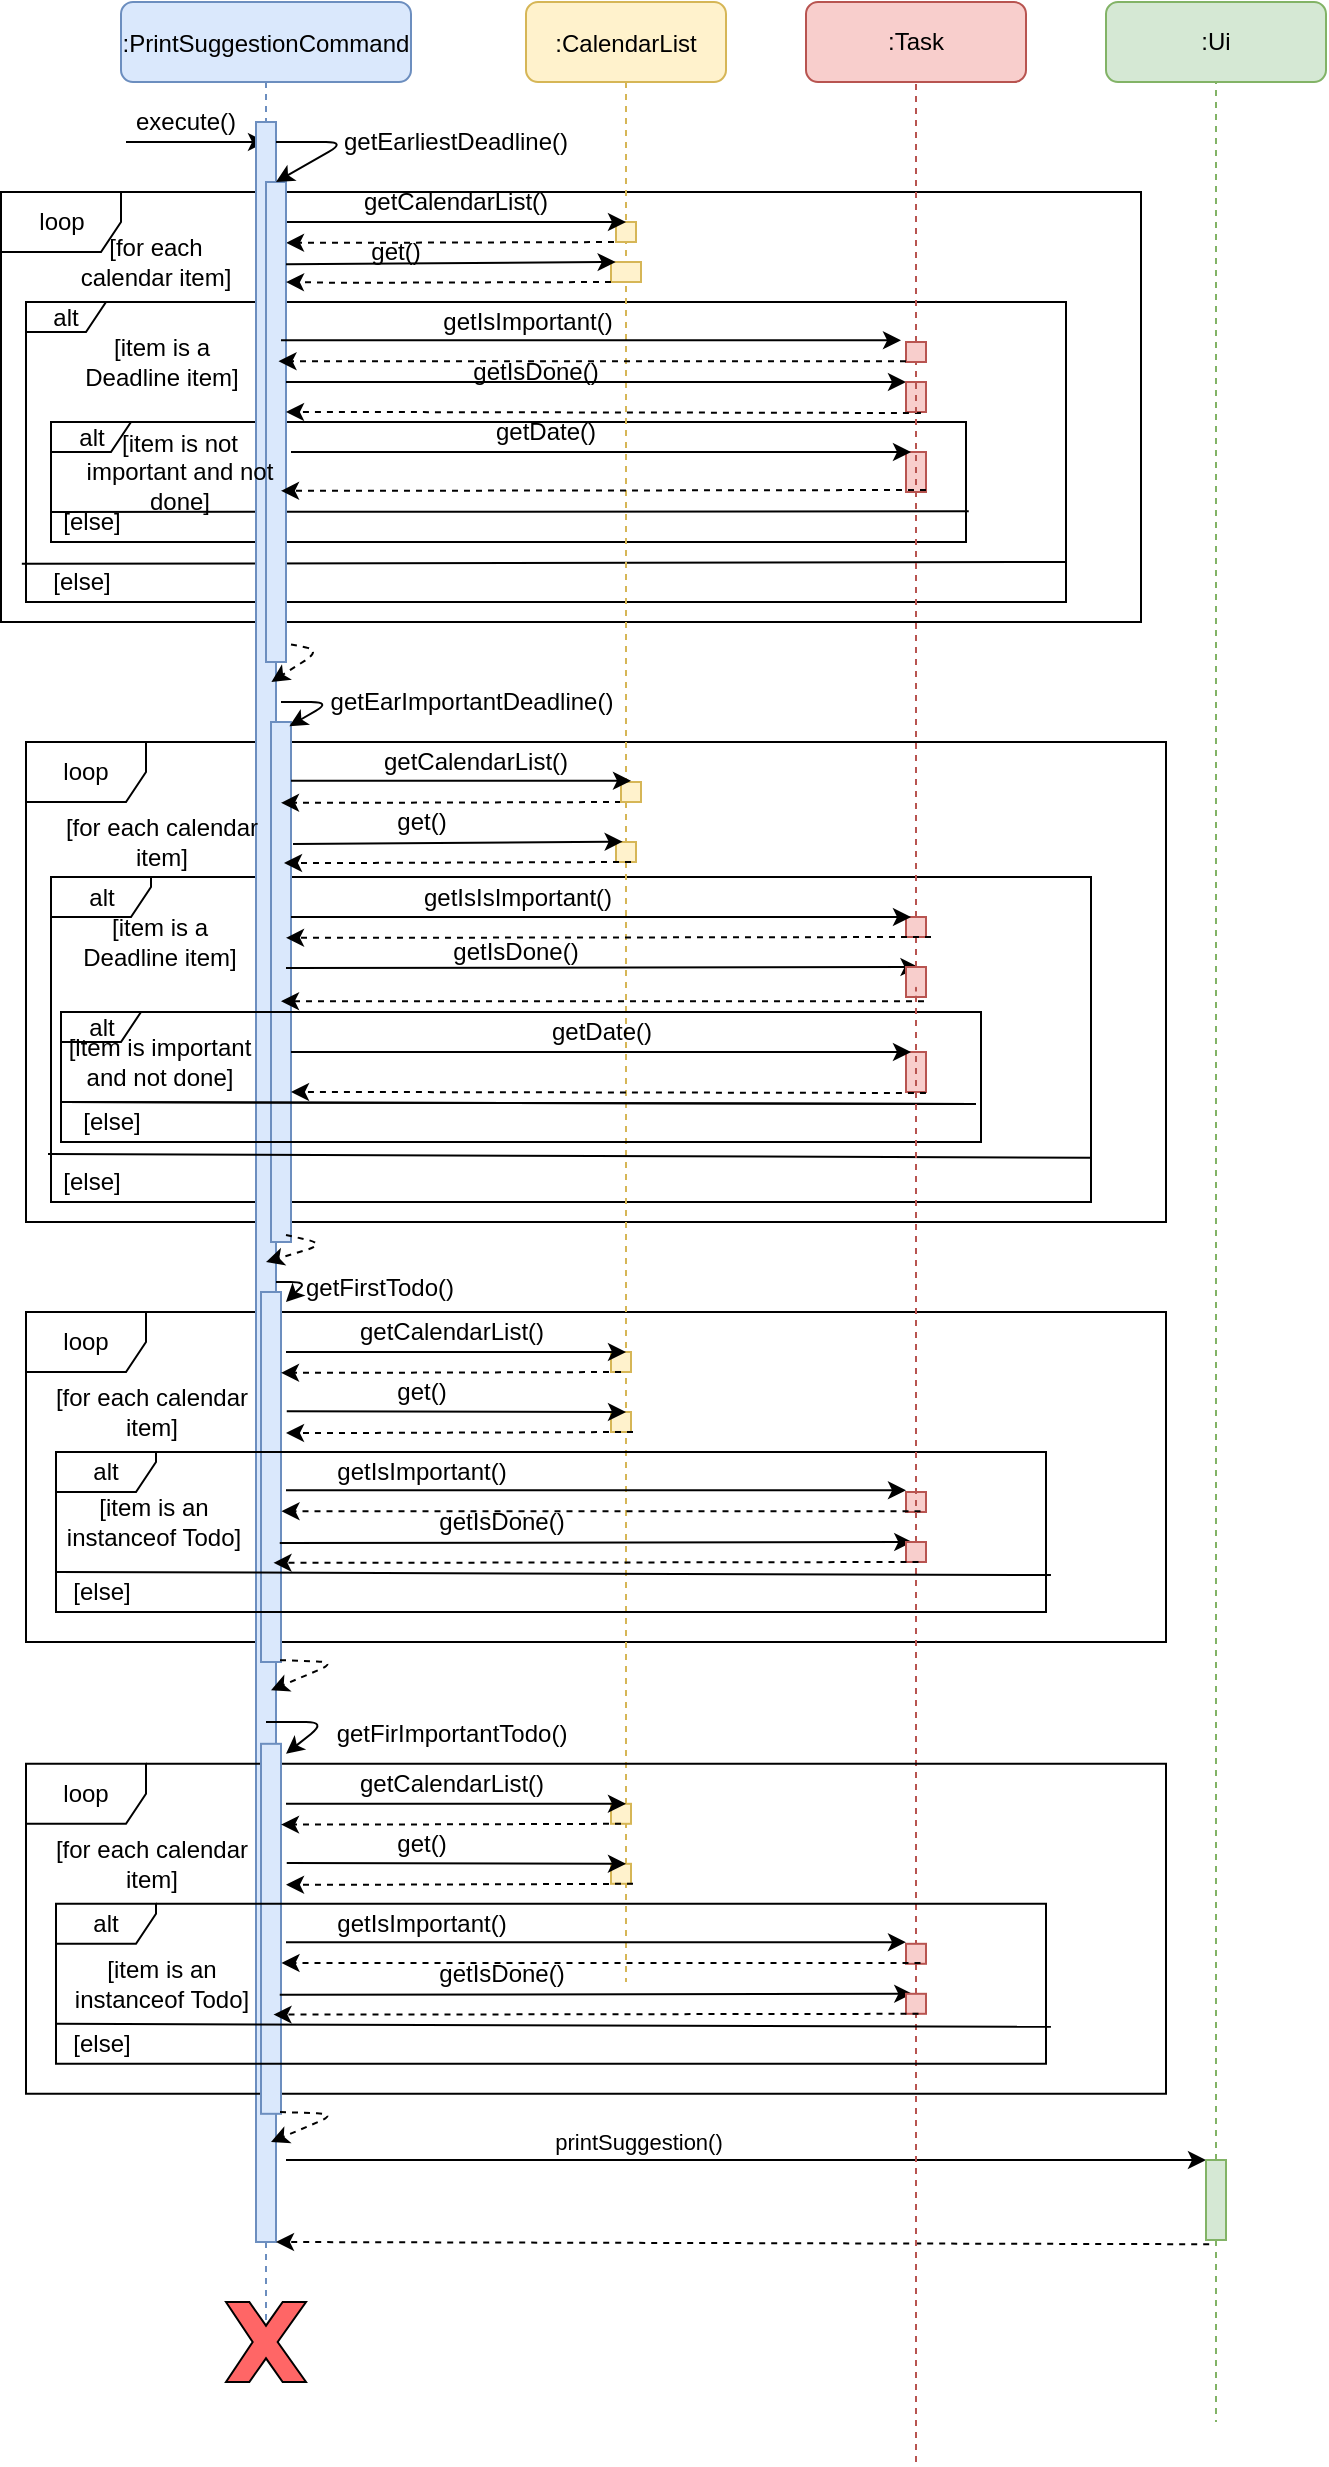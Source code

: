 <mxfile version="13.8.3" type="github"><diagram id="YpL5icsyqeV6UoQlQfkk" name="Page-3"><mxGraphModel dx="865" dy="416" grid="1" gridSize="10" guides="1" tooltips="1" connect="1" arrows="1" fold="1" page="1" pageScale="1" pageWidth="827" pageHeight="1169" math="0" shadow="0"><root><mxCell id="uJttzO-SIVA9puRNDjga-0"/><mxCell id="uJttzO-SIVA9puRNDjga-1" parent="uJttzO-SIVA9puRNDjga-0"/><mxCell id="uJttzO-SIVA9puRNDjga-2" value="loop" style="shape=umlFrame;whiteSpace=wrap;html=1;" parent="uJttzO-SIVA9puRNDjga-1" vertex="1"><mxGeometry x="7.5" y="185" width="570" height="215" as="geometry"/></mxCell><mxCell id="gJrvOO-0tyreNrkuYHYY-28" value="loop" style="shape=umlFrame;whiteSpace=wrap;html=1;" parent="uJttzO-SIVA9puRNDjga-1" vertex="1"><mxGeometry x="20" y="460" width="570" height="240" as="geometry"/></mxCell><mxCell id="eDiB_5HLHGH8T8h6z4Yd-12" value="" style="endArrow=none;html=1;exitX=0;exitY=0.74;exitDx=0;exitDy=0;exitPerimeter=0;entryX=1.004;entryY=0.727;entryDx=0;entryDy=0;entryPerimeter=0;" parent="uJttzO-SIVA9puRNDjga-1" edge="1"><mxGeometry width="50" height="50" relative="1" as="geometry"><mxPoint x="17.92" y="370.91" as="sourcePoint"/><mxPoint x="540.0" y="370.0" as="targetPoint"/><Array as="points"/></mxGeometry></mxCell><mxCell id="IwKMMbIwy268u6XX266i-28" value="" style="endArrow=none;html=1;entryX=1.003;entryY=0.744;entryDx=0;entryDy=0;entryPerimeter=0;" parent="uJttzO-SIVA9puRNDjga-1" target="IwKMMbIwy268u6XX266i-29" edge="1"><mxGeometry width="50" height="50" relative="1" as="geometry"><mxPoint x="33" y="345" as="sourcePoint"/><mxPoint x="392.5" y="347.5" as="targetPoint"/><Array as="points"/></mxGeometry></mxCell><mxCell id="eDiB_5HLHGH8T8h6z4Yd-3" value="alt" style="shape=umlFrame;whiteSpace=wrap;html=1;width=40;height=15;" parent="uJttzO-SIVA9puRNDjga-1" vertex="1"><mxGeometry x="20" y="240" width="520" height="150" as="geometry"/></mxCell><mxCell id="IwKMMbIwy268u6XX266i-29" value="alt" style="shape=umlFrame;whiteSpace=wrap;html=1;width=40;height=15;" parent="uJttzO-SIVA9puRNDjga-1" vertex="1"><mxGeometry x="32.5" y="300" width="457.5" height="60" as="geometry"/></mxCell><mxCell id="IwKMMbIwy268u6XX266i-0" value="loop" style="shape=umlFrame;whiteSpace=wrap;html=1;" parent="uJttzO-SIVA9puRNDjga-1" vertex="1"><mxGeometry x="20" y="745" width="570" height="165" as="geometry"/></mxCell><mxCell id="gJrvOO-0tyreNrkuYHYY-12" value="alt" style="shape=umlFrame;whiteSpace=wrap;html=1;width=50;height=20;" parent="uJttzO-SIVA9puRNDjga-1" vertex="1"><mxGeometry x="32.5" y="527.5" width="520" height="162.5" as="geometry"/></mxCell><mxCell id="uJttzO-SIVA9puRNDjga-24" value="" style="endArrow=classic;html=1;dashed=1;" parent="uJttzO-SIVA9puRNDjga-1" edge="1"><mxGeometry width="50" height="50" relative="1" as="geometry"><mxPoint x="320" y="210" as="sourcePoint"/><mxPoint x="150" y="210.41" as="targetPoint"/><Array as="points"><mxPoint x="185" y="210.41"/></Array></mxGeometry></mxCell><mxCell id="uJttzO-SIVA9puRNDjga-4" value=":PrintSuggestionCommand" style="shape=umlLifeline;perimeter=lifelinePerimeter;container=1;collapsible=0;recursiveResize=0;rounded=1;shadow=0;strokeWidth=1;fillColor=#dae8fc;strokeColor=#6c8ebf;size=40;" parent="uJttzO-SIVA9puRNDjga-1" vertex="1"><mxGeometry x="67.5" y="90" width="145" height="1160" as="geometry"/></mxCell><mxCell id="uJttzO-SIVA9puRNDjga-6" value=":CalendarList" style="shape=umlLifeline;perimeter=lifelinePerimeter;container=1;collapsible=0;recursiveResize=0;rounded=1;shadow=0;strokeWidth=1;fillColor=#fff2cc;strokeColor=#d6b656;size=40;glass=0;connectable=1;movableLabel=0;" parent="uJttzO-SIVA9puRNDjga-1" vertex="1"><mxGeometry x="270" y="90" width="100" height="990" as="geometry"/></mxCell><mxCell id="uJttzO-SIVA9puRNDjga-7" value="" style="points=[];perimeter=orthogonalPerimeter;rounded=0;shadow=0;strokeWidth=1;fillColor=#fff2cc;strokeColor=#d6b656;" parent="uJttzO-SIVA9puRNDjga-6" vertex="1"><mxGeometry x="45" y="110" width="10" height="10" as="geometry"/></mxCell><mxCell id="uJttzO-SIVA9puRNDjga-8" value="" style="points=[];perimeter=orthogonalPerimeter;rounded=0;shadow=0;strokeWidth=1;fillColor=#fff2cc;strokeColor=#d6b656;" parent="uJttzO-SIVA9puRNDjga-6" vertex="1"><mxGeometry x="42.5" y="130" width="15" height="10" as="geometry"/></mxCell><mxCell id="gJrvOO-0tyreNrkuYHYY-30" value="" style="points=[];perimeter=orthogonalPerimeter;rounded=0;shadow=0;strokeWidth=1;fillColor=#fff2cc;strokeColor=#d6b656;" parent="uJttzO-SIVA9puRNDjga-6" vertex="1"><mxGeometry x="45" y="420" width="10" height="10" as="geometry"/></mxCell><mxCell id="IwKMMbIwy268u6XX266i-2" value="" style="points=[];perimeter=orthogonalPerimeter;rounded=0;shadow=0;strokeWidth=1;fillColor=#fff2cc;strokeColor=#d6b656;" parent="uJttzO-SIVA9puRNDjga-6" vertex="1"><mxGeometry x="42.5" y="675" width="10" height="10" as="geometry"/></mxCell><mxCell id="U4ZhpGYUMexixENsKVCw-9" value="" style="points=[];perimeter=orthogonalPerimeter;rounded=0;shadow=0;strokeWidth=1;fillColor=#fff2cc;strokeColor=#d6b656;" vertex="1" parent="uJttzO-SIVA9puRNDjga-6"><mxGeometry x="42.5" y="705" width="10" height="10" as="geometry"/></mxCell><mxCell id="eDiB_5HLHGH8T8h6z4Yd-9" value="getIsDone()" style="text;html=1;strokeColor=none;fillColor=none;align=center;verticalAlign=middle;whiteSpace=wrap;rounded=0;shadow=0;glass=0;" parent="uJttzO-SIVA9puRNDjga-6" vertex="1"><mxGeometry x="-30" y="180" width="70" height="10" as="geometry"/></mxCell><mxCell id="gJrvOO-0tyreNrkuYHYY-19" value="getIsDone()" style="text;html=1;strokeColor=none;fillColor=none;align=center;verticalAlign=middle;whiteSpace=wrap;rounded=0;shadow=0;glass=0;" parent="uJttzO-SIVA9puRNDjga-6" vertex="1"><mxGeometry x="-50" y="470" width="90" height="10" as="geometry"/></mxCell><mxCell id="uJttzO-SIVA9puRNDjga-9" value="" style="endArrow=classic;html=1;" parent="uJttzO-SIVA9puRNDjga-1" edge="1"><mxGeometry width="50" height="50" relative="1" as="geometry"><mxPoint x="70" y="160" as="sourcePoint"/><mxPoint x="140" y="160" as="targetPoint"/><Array as="points"><mxPoint x="120" y="160"/><mxPoint x="110" y="160"/></Array></mxGeometry></mxCell><mxCell id="uJttzO-SIVA9puRNDjga-10" value="execute()" style="text;html=1;strokeColor=none;fillColor=none;align=center;verticalAlign=middle;whiteSpace=wrap;rounded=0;" parent="uJttzO-SIVA9puRNDjga-1" vertex="1"><mxGeometry x="80" y="140" width="40" height="20" as="geometry"/></mxCell><mxCell id="uJttzO-SIVA9puRNDjga-11" value=":Task" style="rounded=1;whiteSpace=wrap;html=1;shadow=0;glass=0;strokeColor=#b85450;fillColor=#f8cecc;" parent="uJttzO-SIVA9puRNDjga-1" vertex="1"><mxGeometry x="410" y="90" width="110" height="40" as="geometry"/></mxCell><mxCell id="uJttzO-SIVA9puRNDjga-12" value="" style="endArrow=none;dashed=1;html=1;entryX=0.5;entryY=1;entryDx=0;entryDy=0;fillColor=#f8cecc;strokeColor=#b85450;" parent="uJttzO-SIVA9puRNDjga-1" source="U4ZhpGYUMexixENsKVCw-33" target="uJttzO-SIVA9puRNDjga-11" edge="1"><mxGeometry width="50" height="50" relative="1" as="geometry"><mxPoint x="465" y="1120.667" as="sourcePoint"/><mxPoint x="595" y="130" as="targetPoint"/><Array as="points"/></mxGeometry></mxCell><mxCell id="uJttzO-SIVA9puRNDjga-16" value="" style="endArrow=classic;html=1;entryX=1;entryY=1;entryDx=0;entryDy=0;" parent="uJttzO-SIVA9puRNDjga-1" edge="1" source="gJrvOO-0tyreNrkuYHYY-1"><mxGeometry width="50" height="50" relative="1" as="geometry"><mxPoint x="150" y="200" as="sourcePoint"/><mxPoint x="320" y="200" as="targetPoint"/></mxGeometry></mxCell><mxCell id="uJttzO-SIVA9puRNDjga-19" value="get()" style="text;html=1;strokeColor=none;fillColor=none;align=center;verticalAlign=middle;whiteSpace=wrap;rounded=0;shadow=0;glass=0;" parent="uJttzO-SIVA9puRNDjga-1" vertex="1"><mxGeometry x="190" y="210" width="30" height="10" as="geometry"/></mxCell><mxCell id="uJttzO-SIVA9puRNDjga-22" value="getEarliestDeadline()" style="text;html=1;strokeColor=none;fillColor=none;align=center;verticalAlign=middle;whiteSpace=wrap;rounded=0;" parent="uJttzO-SIVA9puRNDjga-1" vertex="1"><mxGeometry x="160" y="150" width="150" height="20" as="geometry"/></mxCell><mxCell id="uJttzO-SIVA9puRNDjga-25" value="[for each calendar item]" style="text;html=1;strokeColor=none;fillColor=none;align=center;verticalAlign=middle;whiteSpace=wrap;rounded=0;" parent="uJttzO-SIVA9puRNDjga-1" vertex="1"><mxGeometry x="40" y="210" width="90" height="20" as="geometry"/></mxCell><mxCell id="gJrvOO-0tyreNrkuYHYY-0" value="" style="points=[];perimeter=orthogonalPerimeter;rounded=0;shadow=0;strokeWidth=1;fillColor=#dae8fc;strokeColor=#6c8ebf;" parent="uJttzO-SIVA9puRNDjga-1" vertex="1"><mxGeometry x="135" y="150" width="10" height="1060" as="geometry"/></mxCell><mxCell id="gJrvOO-0tyreNrkuYHYY-1" value="" style="points=[];perimeter=orthogonalPerimeter;rounded=0;shadow=0;strokeWidth=1;fillColor=#dae8fc;strokeColor=#6c8ebf;" parent="uJttzO-SIVA9puRNDjga-1" vertex="1"><mxGeometry x="140" y="180" width="10" height="240" as="geometry"/></mxCell><mxCell id="gJrvOO-0tyreNrkuYHYY-4" value="" style="points=[];perimeter=orthogonalPerimeter;rounded=0;shadow=0;strokeWidth=1;fillColor=#dae8fc;strokeColor=#6c8ebf;" parent="uJttzO-SIVA9puRNDjga-1" vertex="1"><mxGeometry x="142.5" y="450" width="10" height="260" as="geometry"/></mxCell><mxCell id="gJrvOO-0tyreNrkuYHYY-5" value="" style="endArrow=classic;html=1;entryX=0.5;entryY=0;entryDx=0;entryDy=0;entryPerimeter=0;" parent="uJttzO-SIVA9puRNDjga-1" target="gJrvOO-0tyreNrkuYHYY-1" edge="1"><mxGeometry width="50" height="50" relative="1" as="geometry"><mxPoint x="145" y="160" as="sourcePoint"/><mxPoint x="210" y="360" as="targetPoint"/><Array as="points"><mxPoint x="150" y="160"/><mxPoint x="180" y="160"/></Array></mxGeometry></mxCell><mxCell id="gJrvOO-0tyreNrkuYHYY-15" value="[else]" style="text;html=1;strokeColor=none;fillColor=none;align=center;verticalAlign=middle;whiteSpace=wrap;rounded=0;" parent="uJttzO-SIVA9puRNDjga-1" vertex="1"><mxGeometry x="42.5" y="670" width="20" height="20" as="geometry"/></mxCell><mxCell id="gJrvOO-0tyreNrkuYHYY-26" value="getEarImportantDeadline()" style="text;html=1;strokeColor=none;fillColor=none;align=center;verticalAlign=middle;whiteSpace=wrap;rounded=0;" parent="uJttzO-SIVA9puRNDjga-1" vertex="1"><mxGeometry x="167.5" y="430" width="150" height="20" as="geometry"/></mxCell><mxCell id="gJrvOO-0tyreNrkuYHYY-27" value="" style="endArrow=classic;html=1;dashed=1;" parent="uJttzO-SIVA9puRNDjga-1" edge="1"><mxGeometry width="50" height="50" relative="1" as="geometry"><mxPoint x="317.5" y="490" as="sourcePoint"/><mxPoint x="147.5" y="490.41" as="targetPoint"/><Array as="points"><mxPoint x="182.5" y="490.41"/></Array></mxGeometry></mxCell><mxCell id="gJrvOO-0tyreNrkuYHYY-29" value="" style="points=[];perimeter=orthogonalPerimeter;rounded=0;shadow=0;strokeWidth=1;fillColor=#fff2cc;strokeColor=#d6b656;" parent="uJttzO-SIVA9puRNDjga-1" vertex="1"><mxGeometry x="317.5" y="480" width="10" height="10" as="geometry"/></mxCell><mxCell id="gJrvOO-0tyreNrkuYHYY-31" value="" style="endArrow=classic;html=1;entryX=1;entryY=1;entryDx=0;entryDy=0;exitX=0;exitY=1;exitDx=0;exitDy=0;" parent="uJttzO-SIVA9puRNDjga-1" edge="1"><mxGeometry width="50" height="50" relative="1" as="geometry"><mxPoint x="152.5" y="479.41" as="sourcePoint"/><mxPoint x="322.5" y="479.41" as="targetPoint"/></mxGeometry></mxCell><mxCell id="gJrvOO-0tyreNrkuYHYY-33" value="get()" style="text;html=1;strokeColor=none;fillColor=none;align=center;verticalAlign=middle;whiteSpace=wrap;rounded=0;shadow=0;glass=0;" parent="uJttzO-SIVA9puRNDjga-1" vertex="1"><mxGeometry x="192.5" y="490" width="50" height="20" as="geometry"/></mxCell><mxCell id="gJrvOO-0tyreNrkuYHYY-34" value="" style="endArrow=classic;html=1;entryX=0.333;entryY=-0.017;entryDx=0;entryDy=0;entryPerimeter=0;" parent="uJttzO-SIVA9puRNDjga-1" target="gJrvOO-0tyreNrkuYHYY-30" edge="1"><mxGeometry width="50" height="50" relative="1" as="geometry"><mxPoint x="153.5" y="511" as="sourcePoint"/><mxPoint x="282.5" y="510" as="targetPoint"/></mxGeometry></mxCell><mxCell id="gJrvOO-0tyreNrkuYHYY-35" value="[for each calendar item]" style="text;html=1;strokeColor=none;fillColor=none;align=center;verticalAlign=middle;whiteSpace=wrap;rounded=0;" parent="uJttzO-SIVA9puRNDjga-1" vertex="1"><mxGeometry x="37.5" y="500" width="100" height="20" as="geometry"/></mxCell><mxCell id="gJrvOO-0tyreNrkuYHYY-37" value="" style="endArrow=classic;html=1;dashed=1;exitX=0.535;exitY=0.388;exitDx=0;exitDy=0;exitPerimeter=0;" parent="uJttzO-SIVA9puRNDjga-1" edge="1"><mxGeometry width="50" height="50" relative="1" as="geometry"><mxPoint x="322.5" y="520" as="sourcePoint"/><mxPoint x="149.0" y="520.48" as="targetPoint"/><Array as="points"><mxPoint x="184" y="520.48"/></Array></mxGeometry></mxCell><mxCell id="gJrvOO-0tyreNrkuYHYY-43" value="getCalendarList()" style="text;html=1;strokeColor=none;fillColor=none;align=center;verticalAlign=middle;whiteSpace=wrap;rounded=0;shadow=0;glass=0;" parent="uJttzO-SIVA9puRNDjga-1" vertex="1"><mxGeometry x="160" y="460" width="170" height="20" as="geometry"/></mxCell><mxCell id="Eecoic7b8oqVWatj_-Oz-0" value="[item is a Deadline item]" style="text;html=1;strokeColor=none;fillColor=none;align=center;verticalAlign=middle;whiteSpace=wrap;rounded=0;shadow=0;glass=0;" parent="uJttzO-SIVA9puRNDjga-1" vertex="1"><mxGeometry x="42.5" y="550" width="87.5" height="20" as="geometry"/></mxCell><mxCell id="Eecoic7b8oqVWatj_-Oz-1" value="" style="endArrow=classic;html=1;" parent="uJttzO-SIVA9puRNDjga-1" edge="1"><mxGeometry width="50" height="50" relative="1" as="geometry"><mxPoint x="150" y="573" as="sourcePoint"/><mxPoint x="466.25" y="572.5" as="targetPoint"/></mxGeometry></mxCell><mxCell id="Eecoic7b8oqVWatj_-Oz-5" value="" style="endArrow=classic;html=1;dashed=1;" parent="uJttzO-SIVA9puRNDjga-1" edge="1"><mxGeometry width="50" height="50" relative="1" as="geometry"><mxPoint x="469" y="589.58" as="sourcePoint"/><mxPoint x="147.5" y="589.58" as="targetPoint"/><Array as="points"/></mxGeometry></mxCell><mxCell id="lg76ixmpwEO8j0PZTOxQ-0" value=":Ui" style="rounded=1;whiteSpace=wrap;html=1;shadow=0;glass=0;strokeColor=#82b366;fillColor=#d5e8d4;" parent="uJttzO-SIVA9puRNDjga-1" vertex="1"><mxGeometry x="560" y="90" width="110" height="40" as="geometry"/></mxCell><mxCell id="lg76ixmpwEO8j0PZTOxQ-1" value="" style="endArrow=none;dashed=1;html=1;entryX=0.5;entryY=1;entryDx=0;entryDy=0;fillColor=#d5e8d4;strokeColor=#82b366;" parent="uJttzO-SIVA9puRNDjga-1" source="lg76ixmpwEO8j0PZTOxQ-3" target="lg76ixmpwEO8j0PZTOxQ-0" edge="1"><mxGeometry width="50" height="50" relative="1" as="geometry"><mxPoint x="615" y="510" as="sourcePoint"/><mxPoint x="620" y="200" as="targetPoint"/></mxGeometry></mxCell><mxCell id="lg76ixmpwEO8j0PZTOxQ-2" value="" style="endArrow=none;dashed=1;html=1;fillColor=#d5e8d4;strokeColor=#82b366;" parent="uJttzO-SIVA9puRNDjga-1" source="lg76ixmpwEO8j0PZTOxQ-3" edge="1"><mxGeometry width="50" height="50" relative="1" as="geometry"><mxPoint x="615" y="710" as="sourcePoint"/><mxPoint x="615" y="1300" as="targetPoint"/></mxGeometry></mxCell><mxCell id="lg76ixmpwEO8j0PZTOxQ-5" value="" style="endArrow=classic;html=1;" parent="uJttzO-SIVA9puRNDjga-1" edge="1"><mxGeometry width="50" height="50" relative="1" as="geometry"><mxPoint x="150" y="1169" as="sourcePoint"/><mxPoint x="610" y="1169" as="targetPoint"/></mxGeometry></mxCell><mxCell id="U4ZhpGYUMexixENsKVCw-108" value="printSuggestion()" style="edgeLabel;html=1;align=center;verticalAlign=middle;resizable=0;points=[];" vertex="1" connectable="0" parent="lg76ixmpwEO8j0PZTOxQ-5"><mxGeometry x="-0.503" y="3" relative="1" as="geometry"><mxPoint x="61" y="-6" as="offset"/></mxGeometry></mxCell><mxCell id="lg76ixmpwEO8j0PZTOxQ-7" value="" style="endArrow=classic;html=1;dashed=1;exitX=0.16;exitY=1.053;exitDx=0;exitDy=0;exitPerimeter=0;" parent="uJttzO-SIVA9puRNDjga-1" source="lg76ixmpwEO8j0PZTOxQ-3" edge="1" target="gJrvOO-0tyreNrkuYHYY-0"><mxGeometry width="50" height="50" relative="1" as="geometry"><mxPoint x="457.47" y="730.5" as="sourcePoint"/><mxPoint x="145" y="1003.18" as="targetPoint"/><Array as="points"/></mxGeometry></mxCell><mxCell id="eDiB_5HLHGH8T8h6z4Yd-6" value="[item is a Deadline item]" style="text;html=1;strokeColor=none;fillColor=none;align=center;verticalAlign=middle;whiteSpace=wrap;rounded=0;" parent="uJttzO-SIVA9puRNDjga-1" vertex="1"><mxGeometry x="37.5" y="260" width="100" height="20" as="geometry"/></mxCell><mxCell id="eDiB_5HLHGH8T8h6z4Yd-7" value="" style="endArrow=classic;html=1;exitX=1;exitY=0.115;exitDx=0;exitDy=0;exitPerimeter=0;" parent="uJttzO-SIVA9puRNDjga-1" edge="1"><mxGeometry width="50" height="50" relative="1" as="geometry"><mxPoint x="150" y="280" as="sourcePoint"/><mxPoint x="460" y="280" as="targetPoint"/></mxGeometry></mxCell><mxCell id="eDiB_5HLHGH8T8h6z4Yd-8" value="" style="points=[];perimeter=orthogonalPerimeter;rounded=0;shadow=0;strokeWidth=1;fillColor=#f8cecc;strokeColor=#b85450;" parent="uJttzO-SIVA9puRNDjga-1" vertex="1"><mxGeometry x="460" y="280" width="10" height="15" as="geometry"/></mxCell><mxCell id="eDiB_5HLHGH8T8h6z4Yd-11" value="" style="endArrow=classic;html=1;dashed=1;exitX=0.747;exitY=1.026;exitDx=0;exitDy=0;exitPerimeter=0;" parent="uJttzO-SIVA9puRNDjga-1" edge="1"><mxGeometry width="50" height="50" relative="1" as="geometry"><mxPoint x="467.47" y="295.5" as="sourcePoint"/><mxPoint x="150" y="295" as="targetPoint"/><Array as="points"><mxPoint x="185" y="295"/></Array></mxGeometry></mxCell><mxCell id="eDiB_5HLHGH8T8h6z4Yd-15" value="[else]" style="text;html=1;strokeColor=none;fillColor=none;align=center;verticalAlign=middle;whiteSpace=wrap;rounded=0;" parent="uJttzO-SIVA9puRNDjga-1" vertex="1"><mxGeometry x="37.5" y="370" width="20" height="20" as="geometry"/></mxCell><mxCell id="eDiB_5HLHGH8T8h6z4Yd-18" value="" style="endArrow=classic;html=1;entryX=0.92;entryY=0.008;entryDx=0;entryDy=0;entryPerimeter=0;" parent="uJttzO-SIVA9puRNDjga-1" target="gJrvOO-0tyreNrkuYHYY-4" edge="1"><mxGeometry width="50" height="50" relative="1" as="geometry"><mxPoint x="147.5" y="440" as="sourcePoint"/><mxPoint x="152.5" y="460" as="targetPoint"/><Array as="points"><mxPoint x="172.5" y="440"/></Array></mxGeometry></mxCell><mxCell id="lg76ixmpwEO8j0PZTOxQ-3" value="" style="points=[];perimeter=orthogonalPerimeter;rounded=0;shadow=0;strokeWidth=1;fillColor=#d5e8d4;strokeColor=#82b366;" parent="uJttzO-SIVA9puRNDjga-1" vertex="1"><mxGeometry x="610" y="1169" width="10" height="40" as="geometry"/></mxCell><mxCell id="eDiB_5HLHGH8T8h6z4Yd-26" value="" style="endArrow=none;html=1;entryX=1;entryY=0.864;entryDx=0;entryDy=0;entryPerimeter=0;" parent="uJttzO-SIVA9puRNDjga-1" target="gJrvOO-0tyreNrkuYHYY-12" edge="1"><mxGeometry width="50" height="50" relative="1" as="geometry"><mxPoint x="31" y="666" as="sourcePoint"/><mxPoint x="552.5" y="690" as="targetPoint"/><Array as="points"/></mxGeometry></mxCell><mxCell id="eDiB_5HLHGH8T8h6z4Yd-27" value="alt" style="shape=umlFrame;whiteSpace=wrap;html=1;width=40;height=15;" parent="uJttzO-SIVA9puRNDjga-1" vertex="1"><mxGeometry x="37.5" y="595" width="460" height="65" as="geometry"/></mxCell><mxCell id="eDiB_5HLHGH8T8h6z4Yd-28" value="[item is important and not done]" style="text;html=1;strokeColor=none;fillColor=none;align=center;verticalAlign=middle;whiteSpace=wrap;rounded=0;shadow=0;glass=0;" parent="uJttzO-SIVA9puRNDjga-1" vertex="1"><mxGeometry x="37.5" y="607.5" width="97.5" height="25" as="geometry"/></mxCell><mxCell id="eDiB_5HLHGH8T8h6z4Yd-31" value="" style="points=[];perimeter=orthogonalPerimeter;rounded=0;shadow=0;strokeWidth=1;fillColor=#f8cecc;strokeColor=#b85450;" parent="uJttzO-SIVA9puRNDjga-1" vertex="1"><mxGeometry x="460" y="615" width="10" height="20" as="geometry"/></mxCell><mxCell id="eDiB_5HLHGH8T8h6z4Yd-32" value="" style="endArrow=classic;html=1;exitX=1;exitY=0.115;exitDx=0;exitDy=0;exitPerimeter=0;" parent="uJttzO-SIVA9puRNDjga-1" edge="1"><mxGeometry width="50" height="50" relative="1" as="geometry"><mxPoint x="152.5" y="615" as="sourcePoint"/><mxPoint x="462.5" y="615" as="targetPoint"/></mxGeometry></mxCell><mxCell id="eDiB_5HLHGH8T8h6z4Yd-33" value="getDate()" style="text;html=1;strokeColor=none;fillColor=none;align=center;verticalAlign=middle;whiteSpace=wrap;rounded=0;shadow=0;glass=0;" parent="uJttzO-SIVA9puRNDjga-1" vertex="1"><mxGeometry x="242.5" y="595" width="130" height="20" as="geometry"/></mxCell><mxCell id="eDiB_5HLHGH8T8h6z4Yd-36" value="" style="endArrow=classic;html=1;dashed=1;exitX=0.747;exitY=1.026;exitDx=0;exitDy=0;exitPerimeter=0;" parent="uJttzO-SIVA9puRNDjga-1" edge="1"><mxGeometry width="50" height="50" relative="1" as="geometry"><mxPoint x="469.97" y="635.5" as="sourcePoint"/><mxPoint x="152.5" y="635" as="targetPoint"/><Array as="points"><mxPoint x="187.5" y="635"/></Array></mxGeometry></mxCell><mxCell id="eDiB_5HLHGH8T8h6z4Yd-37" value="" style="endArrow=none;html=1;exitX=-0.007;exitY=0.899;exitDx=0;exitDy=0;exitPerimeter=0;" parent="uJttzO-SIVA9puRNDjga-1" edge="1"><mxGeometry width="50" height="50" relative="1" as="geometry"><mxPoint x="37.5" y="639.995" as="sourcePoint"/><mxPoint x="495" y="641" as="targetPoint"/><Array as="points"/></mxGeometry></mxCell><mxCell id="eDiB_5HLHGH8T8h6z4Yd-38" value="[else]" style="text;html=1;strokeColor=none;fillColor=none;align=center;verticalAlign=middle;whiteSpace=wrap;rounded=0;" parent="uJttzO-SIVA9puRNDjga-1" vertex="1"><mxGeometry x="52.5" y="640" width="20" height="20" as="geometry"/></mxCell><mxCell id="IwKMMbIwy268u6XX266i-10" value="" style="points=[];perimeter=orthogonalPerimeter;rounded=0;shadow=0;strokeWidth=1;fillColor=#dae8fc;strokeColor=#6c8ebf;" parent="uJttzO-SIVA9puRNDjga-1" vertex="1"><mxGeometry x="137.5" y="735" width="10" height="185" as="geometry"/></mxCell><mxCell id="IwKMMbIwy268u6XX266i-21" value="" style="endArrow=classic;html=1;" parent="uJttzO-SIVA9puRNDjga-1" edge="1"><mxGeometry width="50" height="50" relative="1" as="geometry"><mxPoint x="145" y="730" as="sourcePoint"/><mxPoint x="150" y="740" as="targetPoint"/><Array as="points"><mxPoint x="160" y="730"/></Array></mxGeometry></mxCell><mxCell id="IwKMMbIwy268u6XX266i-22" value="getFirstTodo()" style="text;html=1;strokeColor=none;fillColor=none;align=center;verticalAlign=middle;whiteSpace=wrap;rounded=0;" parent="uJttzO-SIVA9puRNDjga-1" vertex="1"><mxGeometry x="152.5" y="730" width="87.5" height="5" as="geometry"/></mxCell><mxCell id="IwKMMbIwy268u6XX266i-26" value="" style="endArrow=classic;html=1;dashed=1;entryX=1.02;entryY=0.232;entryDx=0;entryDy=0;entryPerimeter=0;" parent="uJttzO-SIVA9puRNDjga-1" edge="1"><mxGeometry width="50" height="50" relative="1" as="geometry"><mxPoint x="152.5" y="411.2" as="sourcePoint"/><mxPoint x="142.7" y="430.0" as="targetPoint"/><Array as="points"><mxPoint x="167.5" y="414.2"/></Array></mxGeometry></mxCell><mxCell id="IwKMMbIwy268u6XX266i-30" value="[item is not important and not done]" style="text;html=1;strokeColor=none;fillColor=none;align=center;verticalAlign=middle;whiteSpace=wrap;rounded=0;shadow=0;glass=0;" parent="uJttzO-SIVA9puRNDjga-1" vertex="1"><mxGeometry x="47.5" y="310" width="97.5" height="30" as="geometry"/></mxCell><mxCell id="IwKMMbIwy268u6XX266i-31" value="[else]" style="text;html=1;strokeColor=none;fillColor=none;align=center;verticalAlign=middle;whiteSpace=wrap;rounded=0;" parent="uJttzO-SIVA9puRNDjga-1" vertex="1"><mxGeometry x="42.5" y="340" width="20" height="20" as="geometry"/></mxCell><mxCell id="IwKMMbIwy268u6XX266i-34" value="" style="points=[];perimeter=orthogonalPerimeter;rounded=0;shadow=0;strokeWidth=1;fillColor=#f8cecc;strokeColor=#b85450;" parent="uJttzO-SIVA9puRNDjga-1" vertex="1"><mxGeometry x="460" y="315" width="10" height="20" as="geometry"/></mxCell><mxCell id="IwKMMbIwy268u6XX266i-35" value="" style="endArrow=classic;html=1;exitX=1;exitY=0.115;exitDx=0;exitDy=0;exitPerimeter=0;" parent="uJttzO-SIVA9puRNDjga-1" edge="1"><mxGeometry width="50" height="50" relative="1" as="geometry"><mxPoint x="152.5" y="315" as="sourcePoint"/><mxPoint x="462.5" y="315" as="targetPoint"/></mxGeometry></mxCell><mxCell id="IwKMMbIwy268u6XX266i-37" value="" style="endArrow=classic;html=1;dashed=1;" parent="uJttzO-SIVA9puRNDjga-1" edge="1"><mxGeometry width="50" height="50" relative="1" as="geometry"><mxPoint x="470" y="334" as="sourcePoint"/><mxPoint x="147.5" y="334.41" as="targetPoint"/><Array as="points"><mxPoint x="182.5" y="334.41"/></Array></mxGeometry></mxCell><mxCell id="U4ZhpGYUMexixENsKVCw-3" value="[for each calendar item]" style="text;html=1;strokeColor=none;fillColor=none;align=center;verticalAlign=middle;whiteSpace=wrap;rounded=0;" vertex="1" parent="uJttzO-SIVA9puRNDjga-1"><mxGeometry x="32.5" y="785" width="100" height="20" as="geometry"/></mxCell><mxCell id="U4ZhpGYUMexixENsKVCw-4" value="" style="endArrow=classic;html=1;exitX=1;exitY=0.115;exitDx=0;exitDy=0;exitPerimeter=0;" edge="1" parent="uJttzO-SIVA9puRNDjga-1"><mxGeometry width="50" height="50" relative="1" as="geometry"><mxPoint x="150" y="765.0" as="sourcePoint"/><mxPoint x="320" y="765" as="targetPoint"/></mxGeometry></mxCell><mxCell id="U4ZhpGYUMexixENsKVCw-5" value="getCalendarList()" style="text;html=1;strokeColor=none;fillColor=none;align=center;verticalAlign=middle;whiteSpace=wrap;rounded=0;shadow=0;glass=0;" vertex="1" parent="uJttzO-SIVA9puRNDjga-1"><mxGeometry x="147.5" y="745" width="170" height="20" as="geometry"/></mxCell><mxCell id="U4ZhpGYUMexixENsKVCw-6" value="" style="endArrow=classic;html=1;dashed=1;" edge="1" parent="uJttzO-SIVA9puRNDjga-1"><mxGeometry width="50" height="50" relative="1" as="geometry"><mxPoint x="317.5" y="775.0" as="sourcePoint"/><mxPoint x="147.5" y="775.41" as="targetPoint"/><Array as="points"><mxPoint x="182.5" y="775.41"/></Array></mxGeometry></mxCell><mxCell id="U4ZhpGYUMexixENsKVCw-8" value="" style="endArrow=classic;html=1;" edge="1" parent="uJttzO-SIVA9puRNDjga-1"><mxGeometry width="50" height="50" relative="1" as="geometry"><mxPoint x="150.38" y="794.58" as="sourcePoint"/><mxPoint x="320" y="795" as="targetPoint"/></mxGeometry></mxCell><mxCell id="U4ZhpGYUMexixENsKVCw-11" value="" style="endArrow=classic;html=1;dashed=1;exitX=0.535;exitY=0.388;exitDx=0;exitDy=0;exitPerimeter=0;" edge="1" parent="uJttzO-SIVA9puRNDjga-1"><mxGeometry width="50" height="50" relative="1" as="geometry"><mxPoint x="323.5" y="805.0" as="sourcePoint"/><mxPoint x="150.0" y="805.48" as="targetPoint"/><Array as="points"><mxPoint x="185" y="805.48"/></Array></mxGeometry></mxCell><mxCell id="U4ZhpGYUMexixENsKVCw-12" value="" style="endArrow=classic;html=1;entryX=0.333;entryY=-0.017;entryDx=0;entryDy=0;entryPerimeter=0;" edge="1" parent="uJttzO-SIVA9puRNDjga-1"><mxGeometry width="50" height="50" relative="1" as="geometry"><mxPoint x="150.0" y="221.17" as="sourcePoint"/><mxPoint x="314.83" y="220.0" as="targetPoint"/></mxGeometry></mxCell><mxCell id="U4ZhpGYUMexixENsKVCw-13" value="get()" style="text;html=1;strokeColor=none;fillColor=none;align=center;verticalAlign=middle;whiteSpace=wrap;rounded=0;shadow=0;glass=0;" vertex="1" parent="uJttzO-SIVA9puRNDjga-1"><mxGeometry x="192.5" y="775" width="50" height="20" as="geometry"/></mxCell><mxCell id="U4ZhpGYUMexixENsKVCw-14" value="alt" style="shape=umlFrame;whiteSpace=wrap;html=1;width=50;height=20;" vertex="1" parent="uJttzO-SIVA9puRNDjga-1"><mxGeometry x="35" y="815" width="495" height="80" as="geometry"/></mxCell><mxCell id="U4ZhpGYUMexixENsKVCw-15" value="[item is an instanceof Todo]" style="text;html=1;strokeColor=none;fillColor=none;align=center;verticalAlign=middle;whiteSpace=wrap;rounded=0;shadow=0;glass=0;" vertex="1" parent="uJttzO-SIVA9puRNDjga-1"><mxGeometry x="35" y="840" width="97.5" height="20" as="geometry"/></mxCell><mxCell id="U4ZhpGYUMexixENsKVCw-16" value="getIsImportant()" style="text;html=1;strokeColor=none;fillColor=none;align=center;verticalAlign=middle;whiteSpace=wrap;rounded=0;shadow=0;glass=0;" vertex="1" parent="uJttzO-SIVA9puRNDjga-1"><mxGeometry x="152.5" y="815" width="130" height="20" as="geometry"/></mxCell><mxCell id="U4ZhpGYUMexixENsKVCw-17" value="" style="endArrow=classic;html=1;exitX=1;exitY=0.115;exitDx=0;exitDy=0;exitPerimeter=0;" edge="1" parent="uJttzO-SIVA9puRNDjga-1"><mxGeometry width="50" height="50" relative="1" as="geometry"><mxPoint x="150" y="834.17" as="sourcePoint"/><mxPoint x="460" y="834.17" as="targetPoint"/></mxGeometry></mxCell><mxCell id="U4ZhpGYUMexixENsKVCw-18" value="" style="points=[];perimeter=orthogonalPerimeter;rounded=0;shadow=0;strokeWidth=1;fillColor=#f8cecc;strokeColor=#b85450;" vertex="1" parent="uJttzO-SIVA9puRNDjga-1"><mxGeometry x="460" y="835" width="10" height="10" as="geometry"/></mxCell><mxCell id="U4ZhpGYUMexixENsKVCw-19" value="" style="endArrow=classic;html=1;dashed=1;entryX=1;entryY=1;entryDx=0;entryDy=0;" edge="1" parent="uJttzO-SIVA9puRNDjga-1"><mxGeometry width="50" height="50" relative="1" as="geometry"><mxPoint x="467.25" y="844.58" as="sourcePoint"/><mxPoint x="147.75" y="844.58" as="targetPoint"/><Array as="points"/></mxGeometry></mxCell><mxCell id="U4ZhpGYUMexixENsKVCw-24" value="" style="endArrow=none;html=1;exitX=-0.007;exitY=0.899;exitDx=0;exitDy=0;exitPerimeter=0;" edge="1" parent="uJttzO-SIVA9puRNDjga-1"><mxGeometry width="50" height="50" relative="1" as="geometry"><mxPoint x="37.5" y="639.995" as="sourcePoint"/><mxPoint x="495" y="641" as="targetPoint"/><Array as="points"/></mxGeometry></mxCell><mxCell id="U4ZhpGYUMexixENsKVCw-28" value="[else]" style="text;html=1;strokeColor=none;fillColor=none;align=center;verticalAlign=middle;whiteSpace=wrap;rounded=0;" vertex="1" parent="uJttzO-SIVA9puRNDjga-1"><mxGeometry x="47.5" y="875" width="20" height="20" as="geometry"/></mxCell><mxCell id="U4ZhpGYUMexixENsKVCw-0" value="getCalendarList()" style="text;html=1;strokeColor=none;fillColor=none;align=center;verticalAlign=middle;whiteSpace=wrap;rounded=0;shadow=0;glass=0;" vertex="1" parent="uJttzO-SIVA9puRNDjga-1"><mxGeometry x="156.25" y="185" width="157.5" height="10" as="geometry"/></mxCell><mxCell id="eDiB_5HLHGH8T8h6z4Yd-2" value="" style="endArrow=classic;html=1;dashed=1;" parent="uJttzO-SIVA9puRNDjga-1" edge="1"><mxGeometry width="50" height="50" relative="1" as="geometry"><mxPoint x="312.5" y="230" as="sourcePoint"/><mxPoint x="150" y="230" as="targetPoint"/><Array as="points"><mxPoint x="177.5" y="230.41"/></Array></mxGeometry></mxCell><mxCell id="U4ZhpGYUMexixENsKVCw-32" value="" style="endArrow=classic;html=1;exitX=1;exitY=0.115;exitDx=0;exitDy=0;exitPerimeter=0;" edge="1" parent="uJttzO-SIVA9puRNDjga-1"><mxGeometry width="50" height="50" relative="1" as="geometry"><mxPoint x="147.5" y="259.17" as="sourcePoint"/><mxPoint x="457.5" y="259.17" as="targetPoint"/></mxGeometry></mxCell><mxCell id="U4ZhpGYUMexixENsKVCw-33" value="" style="points=[];perimeter=orthogonalPerimeter;rounded=0;shadow=0;strokeWidth=1;fillColor=#f8cecc;strokeColor=#b85450;" vertex="1" parent="uJttzO-SIVA9puRNDjga-1"><mxGeometry x="460" y="260" width="10" height="10" as="geometry"/></mxCell><mxCell id="U4ZhpGYUMexixENsKVCw-34" value="" style="endArrow=none;dashed=1;html=1;entryX=0.5;entryY=1;entryDx=0;entryDy=0;fillColor=#f8cecc;strokeColor=#b85450;" edge="1" parent="uJttzO-SIVA9puRNDjga-1" source="U4ZhpGYUMexixENsKVCw-42" target="U4ZhpGYUMexixENsKVCw-33"><mxGeometry width="50" height="50" relative="1" as="geometry"><mxPoint x="465" y="1120.667" as="sourcePoint"/><mxPoint x="465" y="130" as="targetPoint"/><Array as="points"/></mxGeometry></mxCell><mxCell id="U4ZhpGYUMexixENsKVCw-35" value="" style="endArrow=classic;html=1;dashed=1;" edge="1" parent="uJttzO-SIVA9puRNDjga-1"><mxGeometry width="50" height="50" relative="1" as="geometry"><mxPoint x="460" y="269.59" as="sourcePoint"/><mxPoint x="146.25" y="269.58" as="targetPoint"/><Array as="points"><mxPoint x="181.25" y="269.58"/></Array></mxGeometry></mxCell><mxCell id="U4ZhpGYUMexixENsKVCw-37" value="getIsImportant()" style="text;html=1;strokeColor=none;fillColor=none;align=center;verticalAlign=middle;whiteSpace=wrap;rounded=0;shadow=0;glass=0;" vertex="1" parent="uJttzO-SIVA9puRNDjga-1"><mxGeometry x="223.75" y="240" width="93.75" height="20" as="geometry"/></mxCell><mxCell id="U4ZhpGYUMexixENsKVCw-38" value="getDate()" style="text;html=1;strokeColor=none;fillColor=none;align=center;verticalAlign=middle;whiteSpace=wrap;rounded=0;shadow=0;glass=0;" vertex="1" parent="uJttzO-SIVA9puRNDjga-1"><mxGeometry x="215" y="295" width="130" height="20" as="geometry"/></mxCell><mxCell id="Eecoic7b8oqVWatj_-Oz-2" value="" style="points=[];perimeter=orthogonalPerimeter;rounded=0;shadow=0;strokeWidth=1;fillColor=#f8cecc;strokeColor=#b85450;" parent="uJttzO-SIVA9puRNDjga-1" vertex="1"><mxGeometry x="460" y="572.5" width="10" height="15" as="geometry"/></mxCell><mxCell id="U4ZhpGYUMexixENsKVCw-39" value="" style="endArrow=none;dashed=1;html=1;fillColor=#f8cecc;strokeColor=#b85450;" edge="1" parent="uJttzO-SIVA9puRNDjga-1" source="U4ZhpGYUMexixENsKVCw-48"><mxGeometry width="50" height="50" relative="1" as="geometry"><mxPoint x="465" y="1120.667" as="sourcePoint"/><mxPoint x="465" y="588" as="targetPoint"/><Array as="points"><mxPoint x="465" y="580"/></Array></mxGeometry></mxCell><mxCell id="U4ZhpGYUMexixENsKVCw-40" value="getIsIsImportant()" style="text;html=1;strokeColor=none;fillColor=none;align=center;verticalAlign=middle;whiteSpace=wrap;rounded=0;shadow=0;glass=0;" vertex="1" parent="uJttzO-SIVA9puRNDjga-1"><mxGeometry x="218.75" y="527.5" width="93.75" height="20" as="geometry"/></mxCell><mxCell id="U4ZhpGYUMexixENsKVCw-42" value="" style="points=[];perimeter=orthogonalPerimeter;rounded=0;shadow=0;strokeWidth=1;fillColor=#f8cecc;strokeColor=#b85450;" vertex="1" parent="uJttzO-SIVA9puRNDjga-1"><mxGeometry x="460" y="547.5" width="10" height="10" as="geometry"/></mxCell><mxCell id="U4ZhpGYUMexixENsKVCw-43" value="" style="endArrow=none;dashed=1;html=1;entryX=0.5;entryY=1;entryDx=0;entryDy=0;fillColor=#f8cecc;strokeColor=#b85450;" edge="1" parent="uJttzO-SIVA9puRNDjga-1" source="Eecoic7b8oqVWatj_-Oz-2" target="U4ZhpGYUMexixENsKVCw-42"><mxGeometry width="50" height="50" relative="1" as="geometry"><mxPoint x="465" y="565.0" as="sourcePoint"/><mxPoint x="465" y="270" as="targetPoint"/><Array as="points"/></mxGeometry></mxCell><mxCell id="U4ZhpGYUMexixENsKVCw-41" value="" style="endArrow=classic;html=1;exitX=1;exitY=0.115;exitDx=0;exitDy=0;exitPerimeter=0;" edge="1" parent="uJttzO-SIVA9puRNDjga-1"><mxGeometry width="50" height="50" relative="1" as="geometry"><mxPoint x="152.5" y="547.5" as="sourcePoint"/><mxPoint x="462.5" y="547.5" as="targetPoint"/></mxGeometry></mxCell><mxCell id="U4ZhpGYUMexixENsKVCw-44" value="" style="endArrow=classic;html=1;dashed=1;" edge="1" parent="uJttzO-SIVA9puRNDjga-1"><mxGeometry width="50" height="50" relative="1" as="geometry"><mxPoint x="472.5" y="557.5" as="sourcePoint"/><mxPoint x="150" y="557.91" as="targetPoint"/><Array as="points"><mxPoint x="185" y="557.91"/></Array></mxGeometry></mxCell><mxCell id="U4ZhpGYUMexixENsKVCw-47" value="" style="endArrow=classic;html=1;" edge="1" parent="uJttzO-SIVA9puRNDjga-1"><mxGeometry width="50" height="50" relative="1" as="geometry"><mxPoint x="146.88" y="860.5" as="sourcePoint"/><mxPoint x="463.13" y="860.0" as="targetPoint"/></mxGeometry></mxCell><mxCell id="U4ZhpGYUMexixENsKVCw-48" value="" style="points=[];perimeter=orthogonalPerimeter;rounded=0;shadow=0;strokeWidth=1;fillColor=#f8cecc;strokeColor=#b85450;" vertex="1" parent="uJttzO-SIVA9puRNDjga-1"><mxGeometry x="460" y="860" width="10" height="10" as="geometry"/></mxCell><mxCell id="U4ZhpGYUMexixENsKVCw-49" value="" style="endArrow=none;dashed=1;html=1;fillColor=#f8cecc;strokeColor=#b85450;" edge="1" parent="uJttzO-SIVA9puRNDjga-1" target="U4ZhpGYUMexixENsKVCw-48"><mxGeometry width="50" height="50" relative="1" as="geometry"><mxPoint x="465" y="1320" as="sourcePoint"/><mxPoint x="465" y="588" as="targetPoint"/><Array as="points"/></mxGeometry></mxCell><mxCell id="U4ZhpGYUMexixENsKVCw-50" value="" style="endArrow=classic;html=1;dashed=1;" edge="1" parent="uJttzO-SIVA9puRNDjga-1"><mxGeometry width="50" height="50" relative="1" as="geometry"><mxPoint x="466.25" y="870.0" as="sourcePoint"/><mxPoint x="143.75" y="870.41" as="targetPoint"/><Array as="points"><mxPoint x="178.75" y="870.41"/></Array></mxGeometry></mxCell><mxCell id="U4ZhpGYUMexixENsKVCw-51" value="getIsDone()" style="text;html=1;strokeColor=none;fillColor=none;align=center;verticalAlign=middle;whiteSpace=wrap;rounded=0;shadow=0;glass=0;" vertex="1" parent="uJttzO-SIVA9puRNDjga-1"><mxGeometry x="212.5" y="845" width="90" height="10" as="geometry"/></mxCell><mxCell id="U4ZhpGYUMexixENsKVCw-53" value="" style="endArrow=none;html=1;exitX=-0.007;exitY=0.899;exitDx=0;exitDy=0;exitPerimeter=0;entryX=1.005;entryY=0.769;entryDx=0;entryDy=0;entryPerimeter=0;" edge="1" parent="uJttzO-SIVA9puRNDjga-1" target="U4ZhpGYUMexixENsKVCw-14"><mxGeometry width="50" height="50" relative="1" as="geometry"><mxPoint x="35.0" y="874.995" as="sourcePoint"/><mxPoint x="492.5" y="876" as="targetPoint"/><Array as="points"/></mxGeometry></mxCell><mxCell id="U4ZhpGYUMexixENsKVCw-54" value="" style="endArrow=classic;html=1;dashed=1;exitX=0.95;exitY=0.995;exitDx=0;exitDy=0;exitPerimeter=0;" edge="1" parent="uJttzO-SIVA9puRNDjga-1" source="IwKMMbIwy268u6XX266i-10"><mxGeometry width="50" height="50" relative="1" as="geometry"><mxPoint x="155" y="920.0" as="sourcePoint"/><mxPoint x="142.5" y="934.1" as="targetPoint"/><Array as="points"><mxPoint x="175.5" y="920.1"/></Array></mxGeometry></mxCell><mxCell id="U4ZhpGYUMexixENsKVCw-80" value="loop" style="shape=umlFrame;whiteSpace=wrap;html=1;" vertex="1" parent="uJttzO-SIVA9puRNDjga-1"><mxGeometry x="20" y="970.9" width="570" height="165" as="geometry"/></mxCell><mxCell id="U4ZhpGYUMexixENsKVCw-81" value="" style="points=[];perimeter=orthogonalPerimeter;rounded=0;shadow=0;strokeWidth=1;fillColor=#fff2cc;strokeColor=#d6b656;" vertex="1" parent="uJttzO-SIVA9puRNDjga-1"><mxGeometry x="312.5" y="990.9" width="10" height="10" as="geometry"/></mxCell><mxCell id="U4ZhpGYUMexixENsKVCw-82" value="" style="points=[];perimeter=orthogonalPerimeter;rounded=0;shadow=0;strokeWidth=1;fillColor=#fff2cc;strokeColor=#d6b656;" vertex="1" parent="uJttzO-SIVA9puRNDjga-1"><mxGeometry x="312.5" y="1020.9" width="10" height="10" as="geometry"/></mxCell><mxCell id="U4ZhpGYUMexixENsKVCw-83" value="" style="points=[];perimeter=orthogonalPerimeter;rounded=0;shadow=0;strokeWidth=1;fillColor=#dae8fc;strokeColor=#6c8ebf;" vertex="1" parent="uJttzO-SIVA9puRNDjga-1"><mxGeometry x="137.5" y="960.9" width="10" height="185" as="geometry"/></mxCell><mxCell id="U4ZhpGYUMexixENsKVCw-84" value="" style="endArrow=classic;html=1;" edge="1" parent="uJttzO-SIVA9puRNDjga-1"><mxGeometry width="50" height="50" relative="1" as="geometry"><mxPoint x="140" y="950" as="sourcePoint"/><mxPoint x="150" y="965.9" as="targetPoint"/><Array as="points"><mxPoint x="170" y="950"/></Array></mxGeometry></mxCell><mxCell id="U4ZhpGYUMexixENsKVCw-85" value="getFirImportantTodo()" style="text;html=1;strokeColor=none;fillColor=none;align=center;verticalAlign=middle;whiteSpace=wrap;rounded=0;" vertex="1" parent="uJttzO-SIVA9puRNDjga-1"><mxGeometry x="188.75" y="950.9" width="87.5" height="10" as="geometry"/></mxCell><mxCell id="U4ZhpGYUMexixENsKVCw-86" value="[for each calendar item]" style="text;html=1;strokeColor=none;fillColor=none;align=center;verticalAlign=middle;whiteSpace=wrap;rounded=0;" vertex="1" parent="uJttzO-SIVA9puRNDjga-1"><mxGeometry x="32.5" y="1010.9" width="100" height="20" as="geometry"/></mxCell><mxCell id="U4ZhpGYUMexixENsKVCw-87" value="" style="endArrow=classic;html=1;exitX=1;exitY=0.115;exitDx=0;exitDy=0;exitPerimeter=0;" edge="1" parent="uJttzO-SIVA9puRNDjga-1"><mxGeometry width="50" height="50" relative="1" as="geometry"><mxPoint x="150" y="990.9" as="sourcePoint"/><mxPoint x="320" y="990.9" as="targetPoint"/></mxGeometry></mxCell><mxCell id="U4ZhpGYUMexixENsKVCw-88" value="getCalendarList()" style="text;html=1;strokeColor=none;fillColor=none;align=center;verticalAlign=middle;whiteSpace=wrap;rounded=0;shadow=0;glass=0;" vertex="1" parent="uJttzO-SIVA9puRNDjga-1"><mxGeometry x="147.5" y="970.9" width="170" height="20" as="geometry"/></mxCell><mxCell id="U4ZhpGYUMexixENsKVCw-89" value="" style="endArrow=classic;html=1;dashed=1;" edge="1" parent="uJttzO-SIVA9puRNDjga-1"><mxGeometry width="50" height="50" relative="1" as="geometry"><mxPoint x="317.5" y="1000.9" as="sourcePoint"/><mxPoint x="147.5" y="1001.31" as="targetPoint"/><Array as="points"><mxPoint x="182.5" y="1001.31"/></Array></mxGeometry></mxCell><mxCell id="U4ZhpGYUMexixENsKVCw-90" value="" style="endArrow=classic;html=1;" edge="1" parent="uJttzO-SIVA9puRNDjga-1"><mxGeometry width="50" height="50" relative="1" as="geometry"><mxPoint x="150.38" y="1020.48" as="sourcePoint"/><mxPoint x="320" y="1020.9" as="targetPoint"/></mxGeometry></mxCell><mxCell id="U4ZhpGYUMexixENsKVCw-91" value="" style="endArrow=classic;html=1;dashed=1;exitX=0.535;exitY=0.388;exitDx=0;exitDy=0;exitPerimeter=0;" edge="1" parent="uJttzO-SIVA9puRNDjga-1"><mxGeometry width="50" height="50" relative="1" as="geometry"><mxPoint x="323.5" y="1030.9" as="sourcePoint"/><mxPoint x="150.0" y="1031.38" as="targetPoint"/><Array as="points"><mxPoint x="185" y="1031.38"/></Array></mxGeometry></mxCell><mxCell id="U4ZhpGYUMexixENsKVCw-92" value="get()" style="text;html=1;strokeColor=none;fillColor=none;align=center;verticalAlign=middle;whiteSpace=wrap;rounded=0;shadow=0;glass=0;" vertex="1" parent="uJttzO-SIVA9puRNDjga-1"><mxGeometry x="192.5" y="1000.9" width="50" height="20" as="geometry"/></mxCell><mxCell id="U4ZhpGYUMexixENsKVCw-93" value="alt" style="shape=umlFrame;whiteSpace=wrap;html=1;width=50;height=20;" vertex="1" parent="uJttzO-SIVA9puRNDjga-1"><mxGeometry x="35" y="1040.9" width="495" height="80" as="geometry"/></mxCell><mxCell id="U4ZhpGYUMexixENsKVCw-94" value="[item is an instanceof Todo]" style="text;html=1;strokeColor=none;fillColor=none;align=center;verticalAlign=middle;whiteSpace=wrap;rounded=0;shadow=0;glass=0;" vertex="1" parent="uJttzO-SIVA9puRNDjga-1"><mxGeometry x="38.75" y="1070.9" width="97.5" height="20" as="geometry"/></mxCell><mxCell id="U4ZhpGYUMexixENsKVCw-95" value="getIsImportant()" style="text;html=1;strokeColor=none;fillColor=none;align=center;verticalAlign=middle;whiteSpace=wrap;rounded=0;shadow=0;glass=0;" vertex="1" parent="uJttzO-SIVA9puRNDjga-1"><mxGeometry x="152.5" y="1040.9" width="130" height="20" as="geometry"/></mxCell><mxCell id="U4ZhpGYUMexixENsKVCw-96" value="" style="endArrow=classic;html=1;exitX=1;exitY=0.115;exitDx=0;exitDy=0;exitPerimeter=0;" edge="1" parent="uJttzO-SIVA9puRNDjga-1"><mxGeometry width="50" height="50" relative="1" as="geometry"><mxPoint x="150" y="1060.07" as="sourcePoint"/><mxPoint x="460" y="1060.07" as="targetPoint"/></mxGeometry></mxCell><mxCell id="U4ZhpGYUMexixENsKVCw-97" value="" style="points=[];perimeter=orthogonalPerimeter;rounded=0;shadow=0;strokeWidth=1;fillColor=#f8cecc;strokeColor=#b85450;" vertex="1" parent="uJttzO-SIVA9puRNDjga-1"><mxGeometry x="460" y="1060.9" width="10" height="10" as="geometry"/></mxCell><mxCell id="U4ZhpGYUMexixENsKVCw-98" value="" style="endArrow=classic;html=1;dashed=1;entryX=1;entryY=1;entryDx=0;entryDy=0;" edge="1" parent="uJttzO-SIVA9puRNDjga-1"><mxGeometry width="50" height="50" relative="1" as="geometry"><mxPoint x="467.25" y="1070.48" as="sourcePoint"/><mxPoint x="147.75" y="1070.48" as="targetPoint"/><Array as="points"/></mxGeometry></mxCell><mxCell id="U4ZhpGYUMexixENsKVCw-99" value="[else]" style="text;html=1;strokeColor=none;fillColor=none;align=center;verticalAlign=middle;whiteSpace=wrap;rounded=0;" vertex="1" parent="uJttzO-SIVA9puRNDjga-1"><mxGeometry x="47.5" y="1100.9" width="20" height="20" as="geometry"/></mxCell><mxCell id="U4ZhpGYUMexixENsKVCw-100" value="" style="endArrow=classic;html=1;" edge="1" parent="uJttzO-SIVA9puRNDjga-1"><mxGeometry width="50" height="50" relative="1" as="geometry"><mxPoint x="146.88" y="1086.4" as="sourcePoint"/><mxPoint x="463.13" y="1085.9" as="targetPoint"/></mxGeometry></mxCell><mxCell id="U4ZhpGYUMexixENsKVCw-101" value="" style="points=[];perimeter=orthogonalPerimeter;rounded=0;shadow=0;strokeWidth=1;fillColor=#f8cecc;strokeColor=#b85450;" vertex="1" parent="uJttzO-SIVA9puRNDjga-1"><mxGeometry x="460" y="1085.9" width="10" height="10" as="geometry"/></mxCell><mxCell id="U4ZhpGYUMexixENsKVCw-102" value="" style="endArrow=classic;html=1;dashed=1;" edge="1" parent="uJttzO-SIVA9puRNDjga-1"><mxGeometry width="50" height="50" relative="1" as="geometry"><mxPoint x="466.25" y="1095.9" as="sourcePoint"/><mxPoint x="143.75" y="1096.31" as="targetPoint"/><Array as="points"><mxPoint x="178.75" y="1096.31"/></Array></mxGeometry></mxCell><mxCell id="U4ZhpGYUMexixENsKVCw-103" value="getIsDone()" style="text;html=1;strokeColor=none;fillColor=none;align=center;verticalAlign=middle;whiteSpace=wrap;rounded=0;shadow=0;glass=0;" vertex="1" parent="uJttzO-SIVA9puRNDjga-1"><mxGeometry x="212.5" y="1070.9" width="90" height="10" as="geometry"/></mxCell><mxCell id="U4ZhpGYUMexixENsKVCw-104" value="" style="endArrow=none;html=1;exitX=-0.007;exitY=0.899;exitDx=0;exitDy=0;exitPerimeter=0;entryX=1.005;entryY=0.769;entryDx=0;entryDy=0;entryPerimeter=0;" edge="1" parent="uJttzO-SIVA9puRNDjga-1" target="U4ZhpGYUMexixENsKVCw-93"><mxGeometry width="50" height="50" relative="1" as="geometry"><mxPoint x="35" y="1100.895" as="sourcePoint"/><mxPoint x="492.5" y="1101.9" as="targetPoint"/><Array as="points"/></mxGeometry></mxCell><mxCell id="U4ZhpGYUMexixENsKVCw-105" value="" style="endArrow=classic;html=1;dashed=1;exitX=0.95;exitY=0.995;exitDx=0;exitDy=0;exitPerimeter=0;" edge="1" parent="uJttzO-SIVA9puRNDjga-1" source="U4ZhpGYUMexixENsKVCw-83"><mxGeometry width="50" height="50" relative="1" as="geometry"><mxPoint x="155" y="1145.9" as="sourcePoint"/><mxPoint x="142.5" y="1160" as="targetPoint"/><Array as="points"><mxPoint x="175.5" y="1146"/></Array></mxGeometry></mxCell><mxCell id="3mzvjjphvye280vl8L_1-0" value="" style="verticalLabelPosition=bottom;verticalAlign=top;html=1;shape=mxgraph.basic.x;fillColor=#FF6666;" vertex="1" parent="uJttzO-SIVA9puRNDjga-1"><mxGeometry x="120" y="1240" width="40" height="40" as="geometry"/></mxCell><mxCell id="3mzvjjphvye280vl8L_1-5" value="" style="endArrow=classic;html=1;dashed=1;exitX=1.5;exitY=0.525;exitDx=0;exitDy=0;exitPerimeter=0;" edge="1" parent="uJttzO-SIVA9puRNDjga-1" source="gJrvOO-0tyreNrkuYHYY-0"><mxGeometry width="50" height="50" relative="1" as="geometry"><mxPoint x="149.5" y="709.995" as="sourcePoint"/><mxPoint x="140" y="720" as="targetPoint"/><Array as="points"><mxPoint x="170" y="711"/></Array></mxGeometry></mxCell></root></mxGraphModel></diagram></mxfile>